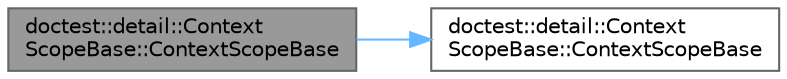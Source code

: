 digraph "doctest::detail::ContextScopeBase::ContextScopeBase"
{
 // LATEX_PDF_SIZE
  bgcolor="transparent";
  edge [fontname=Helvetica,fontsize=10,labelfontname=Helvetica,labelfontsize=10];
  node [fontname=Helvetica,fontsize=10,shape=box,height=0.2,width=0.4];
  rankdir="LR";
  Node1 [id="Node000001",label="doctest::detail::Context\lScopeBase::ContextScopeBase",height=0.2,width=0.4,color="gray40", fillcolor="grey60", style="filled", fontcolor="black",tooltip=" "];
  Node1 -> Node2 [id="edge1_Node000001_Node000002",color="steelblue1",style="solid",tooltip=" "];
  Node2 [id="Node000002",label="doctest::detail::Context\lScopeBase::ContextScopeBase",height=0.2,width=0.4,color="grey40", fillcolor="white", style="filled",URL="$classdoctest_1_1detail_1_1_context_scope_base.html#af3a3ff7ad6b98142ef0f7e1d01912d48",tooltip=" "];
}
